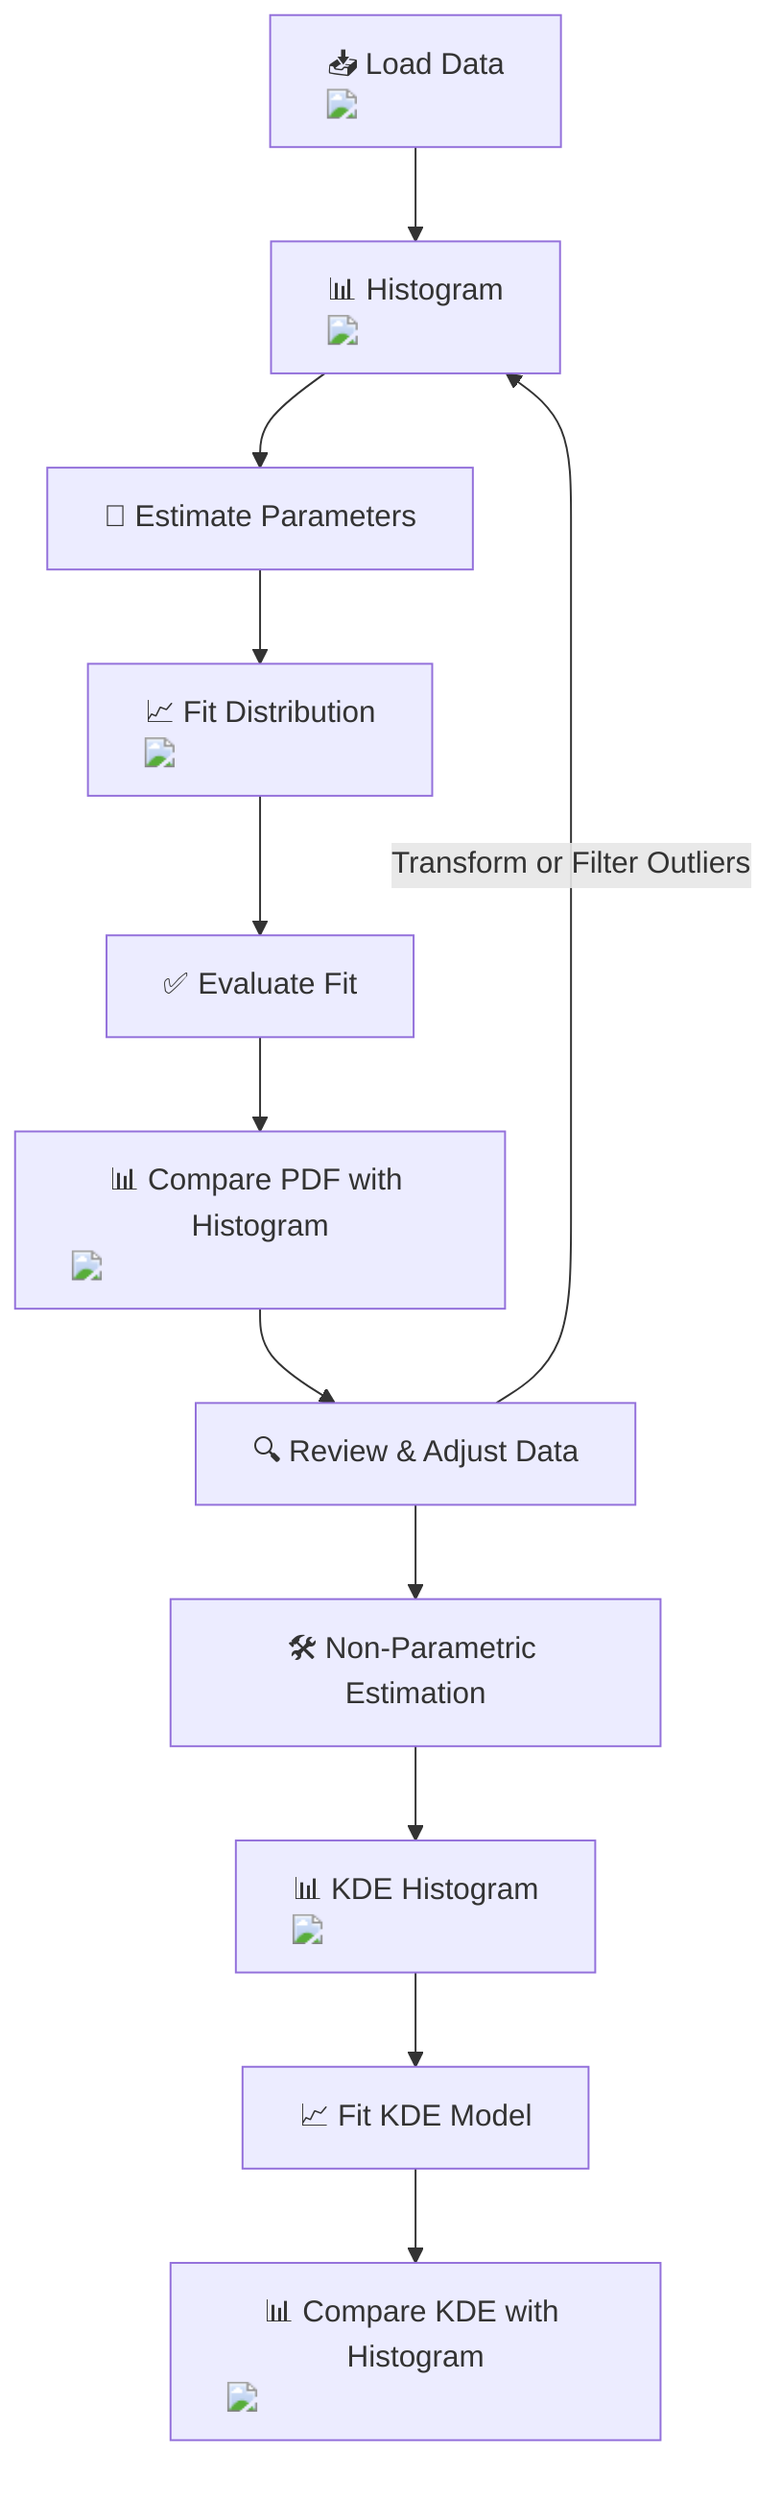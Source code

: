 graph TD;
    A["📥 Load Data\n<img src='icons/file.svg' />"] --> B["📊 Histogram\n<img src='dummy_plots/hist_template.svg' />"];
    B --> C["🧮 Estimate Parameters"];
    C --> D["📈 Fit Distribution\n<img src='dummy_plots/lineplot_template.svg' />"];
    D --> E["✅ Evaluate Fit"];
    E --> F["📊 Compare PDF with Histogram\n<img src='dummy_plots/hist_template.svg' />"];
    F --> G["🔍 Review & Adjust Data"];
    G -->|Transform or Filter Outliers| B;
    G --> H["🛠️ Non-Parametric Estimation"];
    H --> I["📊 KDE Histogram\n<img src='dummy_plots/hist_template.svg' />"];
    I --> J["📈 Fit KDE Model"];
    J --> K["📊 Compare KDE with Histogram\n<img src='dummy_plots/hist_template.svg' />"];